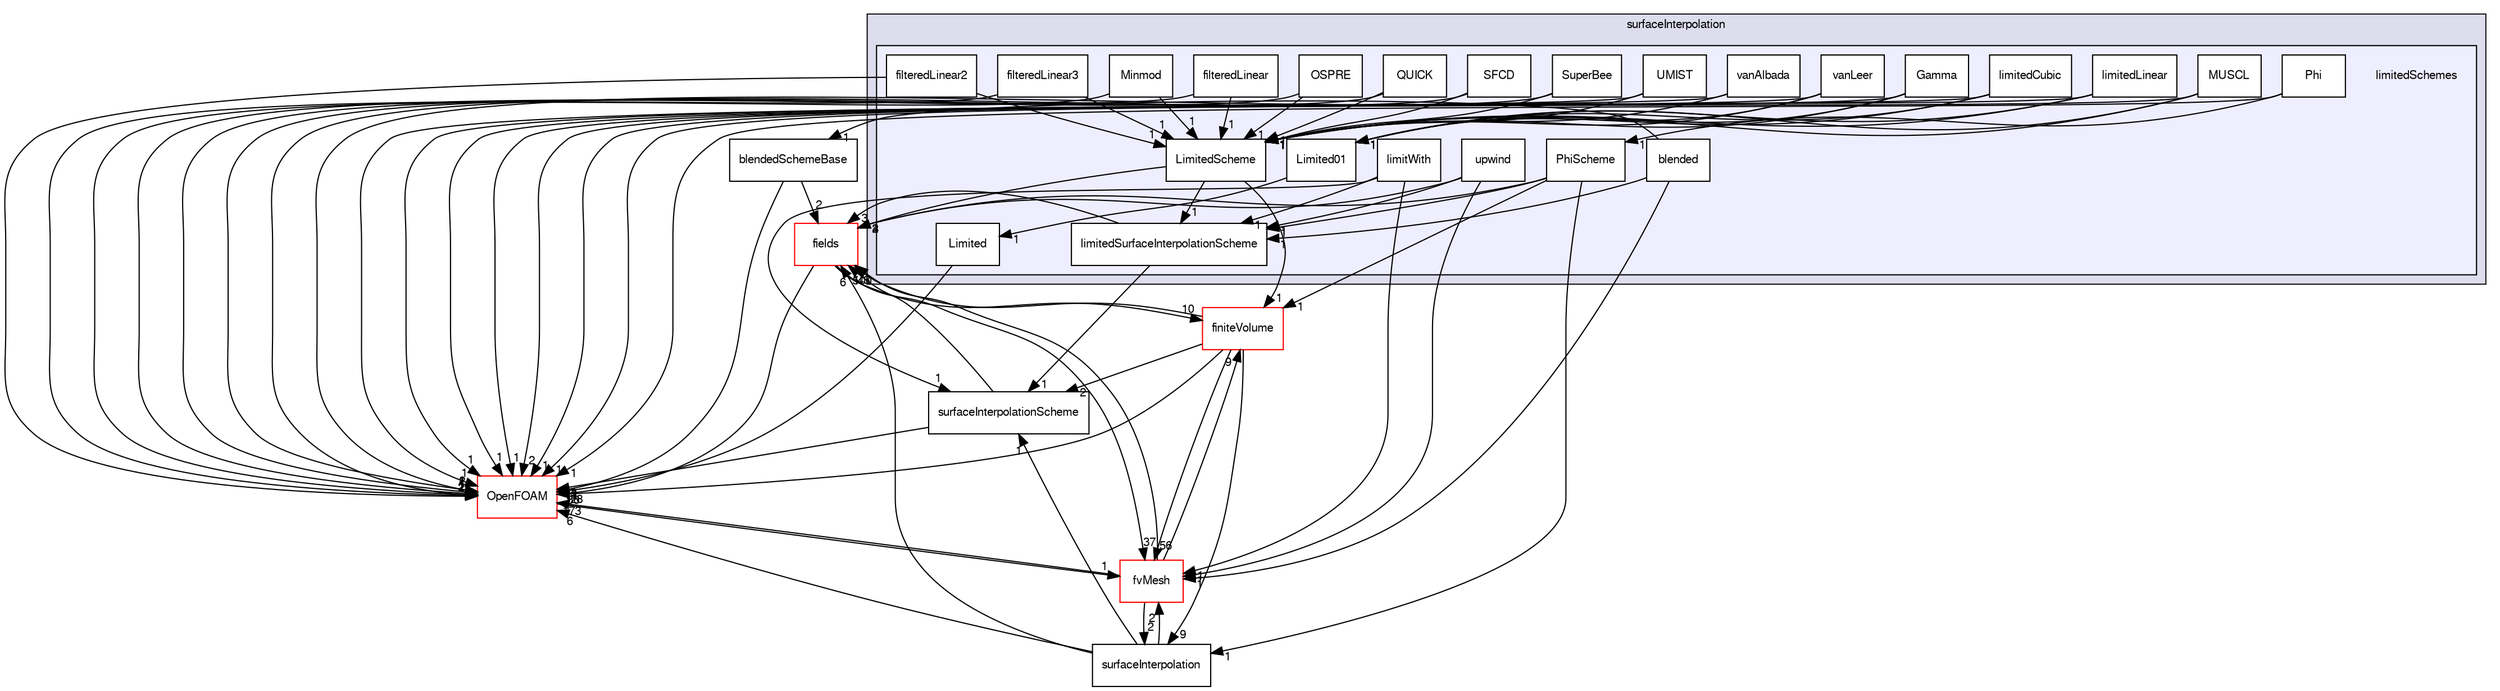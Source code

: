 digraph "src/finiteVolume/interpolation/surfaceInterpolation/limitedSchemes" {
  bgcolor=transparent;
  compound=true
  node [ fontsize="10", fontname="FreeSans"];
  edge [ labelfontsize="10", labelfontname="FreeSans"];
  subgraph clusterdir_4df5f063103ed43a92094c50d9ef5fe1 {
    graph [ bgcolor="#ddddee", pencolor="black", label="surfaceInterpolation" fontname="FreeSans", fontsize="10", URL="dir_4df5f063103ed43a92094c50d9ef5fe1.html"]
  subgraph clusterdir_3b094e1ce2b3f641da0071aec2c4e694 {
    graph [ bgcolor="#eeeeff", pencolor="black", label="" URL="dir_3b094e1ce2b3f641da0071aec2c4e694.html"];
    dir_3b094e1ce2b3f641da0071aec2c4e694 [shape=plaintext label="limitedSchemes"];
    dir_53258ceb5eef05dd1839f6b8b6cdbe34 [shape=box label="blended" color="black" fillcolor="white" style="filled" URL="dir_53258ceb5eef05dd1839f6b8b6cdbe34.html"];
    dir_f8ffd4e2dbba46a999e46845ae83b6c7 [shape=box label="filteredLinear" color="black" fillcolor="white" style="filled" URL="dir_f8ffd4e2dbba46a999e46845ae83b6c7.html"];
    dir_1e7eae7c6c461bc7382ac9aa887a0093 [shape=box label="filteredLinear2" color="black" fillcolor="white" style="filled" URL="dir_1e7eae7c6c461bc7382ac9aa887a0093.html"];
    dir_5bfaa8056f9d9b4613081b1aa371d8af [shape=box label="filteredLinear3" color="black" fillcolor="white" style="filled" URL="dir_5bfaa8056f9d9b4613081b1aa371d8af.html"];
    dir_0d22176d0896ad1d4276300819e7f046 [shape=box label="Gamma" color="black" fillcolor="white" style="filled" URL="dir_0d22176d0896ad1d4276300819e7f046.html"];
    dir_0b07bc20f8b30bdca085af541cf06612 [shape=box label="Limited" color="black" fillcolor="white" style="filled" URL="dir_0b07bc20f8b30bdca085af541cf06612.html"];
    dir_abf702b5ae803b4aa70706d427b0cd55 [shape=box label="Limited01" color="black" fillcolor="white" style="filled" URL="dir_abf702b5ae803b4aa70706d427b0cd55.html"];
    dir_edbb5e340ecfc5de677591d34d0060d9 [shape=box label="limitedCubic" color="black" fillcolor="white" style="filled" URL="dir_edbb5e340ecfc5de677591d34d0060d9.html"];
    dir_b16e0fbcc04fa4d1c26a8234fc9121c0 [shape=box label="limitedLinear" color="black" fillcolor="white" style="filled" URL="dir_b16e0fbcc04fa4d1c26a8234fc9121c0.html"];
    dir_f44c3a08494e33395456e53f21ca82c9 [shape=box label="LimitedScheme" color="black" fillcolor="white" style="filled" URL="dir_f44c3a08494e33395456e53f21ca82c9.html"];
    dir_4f765f4be874e7c1018013a8d8ff5f6d [shape=box label="limitedSurfaceInterpolationScheme" color="black" fillcolor="white" style="filled" URL="dir_4f765f4be874e7c1018013a8d8ff5f6d.html"];
    dir_ea151c52e42f879c44c7f1ad691bbf19 [shape=box label="limitWith" color="black" fillcolor="white" style="filled" URL="dir_ea151c52e42f879c44c7f1ad691bbf19.html"];
    dir_6bb9241e5e9013e9e3743934ba69041a [shape=box label="Minmod" color="black" fillcolor="white" style="filled" URL="dir_6bb9241e5e9013e9e3743934ba69041a.html"];
    dir_3b1214cc54cd868ba75078ba7fb09184 [shape=box label="MUSCL" color="black" fillcolor="white" style="filled" URL="dir_3b1214cc54cd868ba75078ba7fb09184.html"];
    dir_bd68b0949fa5436045011a62723e025a [shape=box label="OSPRE" color="black" fillcolor="white" style="filled" URL="dir_bd68b0949fa5436045011a62723e025a.html"];
    dir_349f088ea6788b4a33c2ad496381c083 [shape=box label="Phi" color="black" fillcolor="white" style="filled" URL="dir_349f088ea6788b4a33c2ad496381c083.html"];
    dir_947c2e66dae27c0a8bdd797802b3a770 [shape=box label="PhiScheme" color="black" fillcolor="white" style="filled" URL="dir_947c2e66dae27c0a8bdd797802b3a770.html"];
    dir_4cf76509597f722ea8dc37c00c691f42 [shape=box label="QUICK" color="black" fillcolor="white" style="filled" URL="dir_4cf76509597f722ea8dc37c00c691f42.html"];
    dir_28e738315946edee8a139a9441db8736 [shape=box label="SFCD" color="black" fillcolor="white" style="filled" URL="dir_28e738315946edee8a139a9441db8736.html"];
    dir_b134724f3891a2a19e34839457d1463c [shape=box label="SuperBee" color="black" fillcolor="white" style="filled" URL="dir_b134724f3891a2a19e34839457d1463c.html"];
    dir_3203387c74a9fdac3824b0339ee24d4a [shape=box label="UMIST" color="black" fillcolor="white" style="filled" URL="dir_3203387c74a9fdac3824b0339ee24d4a.html"];
    dir_a78c0ad467f494814b4aeccb26212fb9 [shape=box label="upwind" color="black" fillcolor="white" style="filled" URL="dir_a78c0ad467f494814b4aeccb26212fb9.html"];
    dir_8c2544bd7dbbe01396cb68f1e0b6b531 [shape=box label="vanAlbada" color="black" fillcolor="white" style="filled" URL="dir_8c2544bd7dbbe01396cb68f1e0b6b531.html"];
    dir_b0e5df6c0c06be15d0ef8b09274ee491 [shape=box label="vanLeer" color="black" fillcolor="white" style="filled" URL="dir_b0e5df6c0c06be15d0ef8b09274ee491.html"];
  }
  }
  dir_19d3b1afd53ea5e65e1bc53b79dacb85 [shape=box label="surfaceInterpolationScheme" URL="dir_19d3b1afd53ea5e65e1bc53b79dacb85.html"];
  dir_6a5239496b78780b2a0dad3fa92ab857 [shape=box label="surfaceInterpolation" URL="dir_6a5239496b78780b2a0dad3fa92ab857.html"];
  dir_25ab4a83a983f7bb7a38b7f63bb141b7 [shape=box label="fields" color="red" URL="dir_25ab4a83a983f7bb7a38b7f63bb141b7.html"];
  dir_12a067b830ecef67be6217f1ffe5344c [shape=box label="blendedSchemeBase" URL="dir_12a067b830ecef67be6217f1ffe5344c.html"];
  dir_2ea871e4defbdbd60808750cae643c63 [shape=box label="finiteVolume" color="red" URL="dir_2ea871e4defbdbd60808750cae643c63.html"];
  dir_c382fa095c9c33d8673c0dd60aaef275 [shape=box label="fvMesh" color="red" URL="dir_c382fa095c9c33d8673c0dd60aaef275.html"];
  dir_c5473ff19b20e6ec4dfe5c310b3778a8 [shape=box label="OpenFOAM" color="red" URL="dir_c5473ff19b20e6ec4dfe5c310b3778a8.html"];
  dir_0b07bc20f8b30bdca085af541cf06612->dir_c5473ff19b20e6ec4dfe5c310b3778a8 [headlabel="1", labeldistance=1.5 headhref="dir_001013_001706.html"];
  dir_5bfaa8056f9d9b4613081b1aa371d8af->dir_f44c3a08494e33395456e53f21ca82c9 [headlabel="1", labeldistance=1.5 headhref="dir_001011_001017.html"];
  dir_5bfaa8056f9d9b4613081b1aa371d8af->dir_c5473ff19b20e6ec4dfe5c310b3778a8 [headlabel="2", labeldistance=1.5 headhref="dir_001011_001706.html"];
  dir_19d3b1afd53ea5e65e1bc53b79dacb85->dir_25ab4a83a983f7bb7a38b7f63bb141b7 [headlabel="5", labeldistance=1.5 headhref="dir_001086_000763.html"];
  dir_19d3b1afd53ea5e65e1bc53b79dacb85->dir_c5473ff19b20e6ec4dfe5c310b3778a8 [headlabel="3", labeldistance=1.5 headhref="dir_001086_001706.html"];
  dir_6a5239496b78780b2a0dad3fa92ab857->dir_19d3b1afd53ea5e65e1bc53b79dacb85 [headlabel="1", labeldistance=1.5 headhref="dir_001085_001086.html"];
  dir_6a5239496b78780b2a0dad3fa92ab857->dir_25ab4a83a983f7bb7a38b7f63bb141b7 [headlabel="6", labeldistance=1.5 headhref="dir_001085_000763.html"];
  dir_6a5239496b78780b2a0dad3fa92ab857->dir_c382fa095c9c33d8673c0dd60aaef275 [headlabel="2", labeldistance=1.5 headhref="dir_001085_000945.html"];
  dir_6a5239496b78780b2a0dad3fa92ab857->dir_c5473ff19b20e6ec4dfe5c310b3778a8 [headlabel="6", labeldistance=1.5 headhref="dir_001085_001706.html"];
  dir_f8ffd4e2dbba46a999e46845ae83b6c7->dir_f44c3a08494e33395456e53f21ca82c9 [headlabel="1", labeldistance=1.5 headhref="dir_001009_001017.html"];
  dir_f8ffd4e2dbba46a999e46845ae83b6c7->dir_c5473ff19b20e6ec4dfe5c310b3778a8 [headlabel="1", labeldistance=1.5 headhref="dir_001009_001706.html"];
  dir_a78c0ad467f494814b4aeccb26212fb9->dir_25ab4a83a983f7bb7a38b7f63bb141b7 [headlabel="2", labeldistance=1.5 headhref="dir_001029_000763.html"];
  dir_a78c0ad467f494814b4aeccb26212fb9->dir_c382fa095c9c33d8673c0dd60aaef275 [headlabel="1", labeldistance=1.5 headhref="dir_001029_000945.html"];
  dir_a78c0ad467f494814b4aeccb26212fb9->dir_4f765f4be874e7c1018013a8d8ff5f6d [headlabel="1", labeldistance=1.5 headhref="dir_001029_001018.html"];
  dir_28e738315946edee8a139a9441db8736->dir_f44c3a08494e33395456e53f21ca82c9 [headlabel="1", labeldistance=1.5 headhref="dir_001026_001017.html"];
  dir_28e738315946edee8a139a9441db8736->dir_c5473ff19b20e6ec4dfe5c310b3778a8 [headlabel="1", labeldistance=1.5 headhref="dir_001026_001706.html"];
  dir_349f088ea6788b4a33c2ad496381c083->dir_947c2e66dae27c0a8bdd797802b3a770 [headlabel="1", labeldistance=1.5 headhref="dir_001023_001024.html"];
  dir_349f088ea6788b4a33c2ad496381c083->dir_c5473ff19b20e6ec4dfe5c310b3778a8 [headlabel="1", labeldistance=1.5 headhref="dir_001023_001706.html"];
  dir_25ab4a83a983f7bb7a38b7f63bb141b7->dir_2ea871e4defbdbd60808750cae643c63 [headlabel="10", labeldistance=1.5 headhref="dir_000763_000884.html"];
  dir_25ab4a83a983f7bb7a38b7f63bb141b7->dir_c382fa095c9c33d8673c0dd60aaef275 [headlabel="37", labeldistance=1.5 headhref="dir_000763_000945.html"];
  dir_25ab4a83a983f7bb7a38b7f63bb141b7->dir_c5473ff19b20e6ec4dfe5c310b3778a8 [headlabel="328", labeldistance=1.5 headhref="dir_000763_001706.html"];
  dir_12a067b830ecef67be6217f1ffe5344c->dir_25ab4a83a983f7bb7a38b7f63bb141b7 [headlabel="2", labeldistance=1.5 headhref="dir_001005_000763.html"];
  dir_12a067b830ecef67be6217f1ffe5344c->dir_c5473ff19b20e6ec4dfe5c310b3778a8 [headlabel="2", labeldistance=1.5 headhref="dir_001005_001706.html"];
  dir_abf702b5ae803b4aa70706d427b0cd55->dir_0b07bc20f8b30bdca085af541cf06612 [headlabel="1", labeldistance=1.5 headhref="dir_001014_001013.html"];
  dir_b134724f3891a2a19e34839457d1463c->dir_f44c3a08494e33395456e53f21ca82c9 [headlabel="1", labeldistance=1.5 headhref="dir_001027_001017.html"];
  dir_b134724f3891a2a19e34839457d1463c->dir_c5473ff19b20e6ec4dfe5c310b3778a8 [headlabel="1", labeldistance=1.5 headhref="dir_001027_001706.html"];
  dir_2ea871e4defbdbd60808750cae643c63->dir_19d3b1afd53ea5e65e1bc53b79dacb85 [headlabel="2", labeldistance=1.5 headhref="dir_000884_001086.html"];
  dir_2ea871e4defbdbd60808750cae643c63->dir_6a5239496b78780b2a0dad3fa92ab857 [headlabel="9", labeldistance=1.5 headhref="dir_000884_001085.html"];
  dir_2ea871e4defbdbd60808750cae643c63->dir_25ab4a83a983f7bb7a38b7f63bb141b7 [headlabel="100", labeldistance=1.5 headhref="dir_000884_000763.html"];
  dir_2ea871e4defbdbd60808750cae643c63->dir_c382fa095c9c33d8673c0dd60aaef275 [headlabel="56", labeldistance=1.5 headhref="dir_000884_000945.html"];
  dir_2ea871e4defbdbd60808750cae643c63->dir_c5473ff19b20e6ec4dfe5c310b3778a8 [headlabel="56", labeldistance=1.5 headhref="dir_000884_001706.html"];
  dir_3b1214cc54cd868ba75078ba7fb09184->dir_abf702b5ae803b4aa70706d427b0cd55 [headlabel="1", labeldistance=1.5 headhref="dir_001021_001014.html"];
  dir_3b1214cc54cd868ba75078ba7fb09184->dir_f44c3a08494e33395456e53f21ca82c9 [headlabel="1", labeldistance=1.5 headhref="dir_001021_001017.html"];
  dir_3b1214cc54cd868ba75078ba7fb09184->dir_c5473ff19b20e6ec4dfe5c310b3778a8 [headlabel="1", labeldistance=1.5 headhref="dir_001021_001706.html"];
  dir_f44c3a08494e33395456e53f21ca82c9->dir_25ab4a83a983f7bb7a38b7f63bb141b7 [headlabel="4", labeldistance=1.5 headhref="dir_001017_000763.html"];
  dir_f44c3a08494e33395456e53f21ca82c9->dir_2ea871e4defbdbd60808750cae643c63 [headlabel="1", labeldistance=1.5 headhref="dir_001017_000884.html"];
  dir_f44c3a08494e33395456e53f21ca82c9->dir_4f765f4be874e7c1018013a8d8ff5f6d [headlabel="1", labeldistance=1.5 headhref="dir_001017_001018.html"];
  dir_c382fa095c9c33d8673c0dd60aaef275->dir_6a5239496b78780b2a0dad3fa92ab857 [headlabel="2", labeldistance=1.5 headhref="dir_000945_001085.html"];
  dir_c382fa095c9c33d8673c0dd60aaef275->dir_25ab4a83a983f7bb7a38b7f63bb141b7 [headlabel="43", labeldistance=1.5 headhref="dir_000945_000763.html"];
  dir_c382fa095c9c33d8673c0dd60aaef275->dir_2ea871e4defbdbd60808750cae643c63 [headlabel="9", labeldistance=1.5 headhref="dir_000945_000884.html"];
  dir_c382fa095c9c33d8673c0dd60aaef275->dir_c5473ff19b20e6ec4dfe5c310b3778a8 [headlabel="173", labeldistance=1.5 headhref="dir_000945_001706.html"];
  dir_947c2e66dae27c0a8bdd797802b3a770->dir_6a5239496b78780b2a0dad3fa92ab857 [headlabel="1", labeldistance=1.5 headhref="dir_001024_001085.html"];
  dir_947c2e66dae27c0a8bdd797802b3a770->dir_25ab4a83a983f7bb7a38b7f63bb141b7 [headlabel="3", labeldistance=1.5 headhref="dir_001024_000763.html"];
  dir_947c2e66dae27c0a8bdd797802b3a770->dir_2ea871e4defbdbd60808750cae643c63 [headlabel="1", labeldistance=1.5 headhref="dir_001024_000884.html"];
  dir_947c2e66dae27c0a8bdd797802b3a770->dir_4f765f4be874e7c1018013a8d8ff5f6d [headlabel="1", labeldistance=1.5 headhref="dir_001024_001018.html"];
  dir_bd68b0949fa5436045011a62723e025a->dir_f44c3a08494e33395456e53f21ca82c9 [headlabel="1", labeldistance=1.5 headhref="dir_001022_001017.html"];
  dir_bd68b0949fa5436045011a62723e025a->dir_c5473ff19b20e6ec4dfe5c310b3778a8 [headlabel="1", labeldistance=1.5 headhref="dir_001022_001706.html"];
  dir_b0e5df6c0c06be15d0ef8b09274ee491->dir_abf702b5ae803b4aa70706d427b0cd55 [headlabel="1", labeldistance=1.5 headhref="dir_001031_001014.html"];
  dir_b0e5df6c0c06be15d0ef8b09274ee491->dir_f44c3a08494e33395456e53f21ca82c9 [headlabel="1", labeldistance=1.5 headhref="dir_001031_001017.html"];
  dir_b0e5df6c0c06be15d0ef8b09274ee491->dir_c5473ff19b20e6ec4dfe5c310b3778a8 [headlabel="1", labeldistance=1.5 headhref="dir_001031_001706.html"];
  dir_ea151c52e42f879c44c7f1ad691bbf19->dir_19d3b1afd53ea5e65e1bc53b79dacb85 [headlabel="1", labeldistance=1.5 headhref="dir_001019_001086.html"];
  dir_ea151c52e42f879c44c7f1ad691bbf19->dir_c382fa095c9c33d8673c0dd60aaef275 [headlabel="1", labeldistance=1.5 headhref="dir_001019_000945.html"];
  dir_ea151c52e42f879c44c7f1ad691bbf19->dir_4f765f4be874e7c1018013a8d8ff5f6d [headlabel="1", labeldistance=1.5 headhref="dir_001019_001018.html"];
  dir_4f765f4be874e7c1018013a8d8ff5f6d->dir_19d3b1afd53ea5e65e1bc53b79dacb85 [headlabel="1", labeldistance=1.5 headhref="dir_001018_001086.html"];
  dir_4f765f4be874e7c1018013a8d8ff5f6d->dir_25ab4a83a983f7bb7a38b7f63bb141b7 [headlabel="3", labeldistance=1.5 headhref="dir_001018_000763.html"];
  dir_0d22176d0896ad1d4276300819e7f046->dir_abf702b5ae803b4aa70706d427b0cd55 [headlabel="1", labeldistance=1.5 headhref="dir_001012_001014.html"];
  dir_0d22176d0896ad1d4276300819e7f046->dir_f44c3a08494e33395456e53f21ca82c9 [headlabel="1", labeldistance=1.5 headhref="dir_001012_001017.html"];
  dir_0d22176d0896ad1d4276300819e7f046->dir_c5473ff19b20e6ec4dfe5c310b3778a8 [headlabel="1", labeldistance=1.5 headhref="dir_001012_001706.html"];
  dir_c5473ff19b20e6ec4dfe5c310b3778a8->dir_c382fa095c9c33d8673c0dd60aaef275 [headlabel="1", labeldistance=1.5 headhref="dir_001706_000945.html"];
  dir_4cf76509597f722ea8dc37c00c691f42->dir_f44c3a08494e33395456e53f21ca82c9 [headlabel="1", labeldistance=1.5 headhref="dir_001025_001017.html"];
  dir_4cf76509597f722ea8dc37c00c691f42->dir_c5473ff19b20e6ec4dfe5c310b3778a8 [headlabel="2", labeldistance=1.5 headhref="dir_001025_001706.html"];
  dir_8c2544bd7dbbe01396cb68f1e0b6b531->dir_f44c3a08494e33395456e53f21ca82c9 [headlabel="1", labeldistance=1.5 headhref="dir_001030_001017.html"];
  dir_8c2544bd7dbbe01396cb68f1e0b6b531->dir_c5473ff19b20e6ec4dfe5c310b3778a8 [headlabel="1", labeldistance=1.5 headhref="dir_001030_001706.html"];
  dir_edbb5e340ecfc5de677591d34d0060d9->dir_abf702b5ae803b4aa70706d427b0cd55 [headlabel="1", labeldistance=1.5 headhref="dir_001015_001014.html"];
  dir_edbb5e340ecfc5de677591d34d0060d9->dir_f44c3a08494e33395456e53f21ca82c9 [headlabel="1", labeldistance=1.5 headhref="dir_001015_001017.html"];
  dir_edbb5e340ecfc5de677591d34d0060d9->dir_c5473ff19b20e6ec4dfe5c310b3778a8 [headlabel="2", labeldistance=1.5 headhref="dir_001015_001706.html"];
  dir_3203387c74a9fdac3824b0339ee24d4a->dir_f44c3a08494e33395456e53f21ca82c9 [headlabel="1", labeldistance=1.5 headhref="dir_001028_001017.html"];
  dir_3203387c74a9fdac3824b0339ee24d4a->dir_c5473ff19b20e6ec4dfe5c310b3778a8 [headlabel="1", labeldistance=1.5 headhref="dir_001028_001706.html"];
  dir_1e7eae7c6c461bc7382ac9aa887a0093->dir_f44c3a08494e33395456e53f21ca82c9 [headlabel="1", labeldistance=1.5 headhref="dir_001010_001017.html"];
  dir_1e7eae7c6c461bc7382ac9aa887a0093->dir_c5473ff19b20e6ec4dfe5c310b3778a8 [headlabel="2", labeldistance=1.5 headhref="dir_001010_001706.html"];
  dir_53258ceb5eef05dd1839f6b8b6cdbe34->dir_12a067b830ecef67be6217f1ffe5344c [headlabel="1", labeldistance=1.5 headhref="dir_001007_001005.html"];
  dir_53258ceb5eef05dd1839f6b8b6cdbe34->dir_c382fa095c9c33d8673c0dd60aaef275 [headlabel="1", labeldistance=1.5 headhref="dir_001007_000945.html"];
  dir_53258ceb5eef05dd1839f6b8b6cdbe34->dir_4f765f4be874e7c1018013a8d8ff5f6d [headlabel="1", labeldistance=1.5 headhref="dir_001007_001018.html"];
  dir_b16e0fbcc04fa4d1c26a8234fc9121c0->dir_abf702b5ae803b4aa70706d427b0cd55 [headlabel="1", labeldistance=1.5 headhref="dir_001016_001014.html"];
  dir_b16e0fbcc04fa4d1c26a8234fc9121c0->dir_f44c3a08494e33395456e53f21ca82c9 [headlabel="1", labeldistance=1.5 headhref="dir_001016_001017.html"];
  dir_b16e0fbcc04fa4d1c26a8234fc9121c0->dir_c5473ff19b20e6ec4dfe5c310b3778a8 [headlabel="1", labeldistance=1.5 headhref="dir_001016_001706.html"];
  dir_6bb9241e5e9013e9e3743934ba69041a->dir_f44c3a08494e33395456e53f21ca82c9 [headlabel="1", labeldistance=1.5 headhref="dir_001020_001017.html"];
  dir_6bb9241e5e9013e9e3743934ba69041a->dir_c5473ff19b20e6ec4dfe5c310b3778a8 [headlabel="1", labeldistance=1.5 headhref="dir_001020_001706.html"];
}
